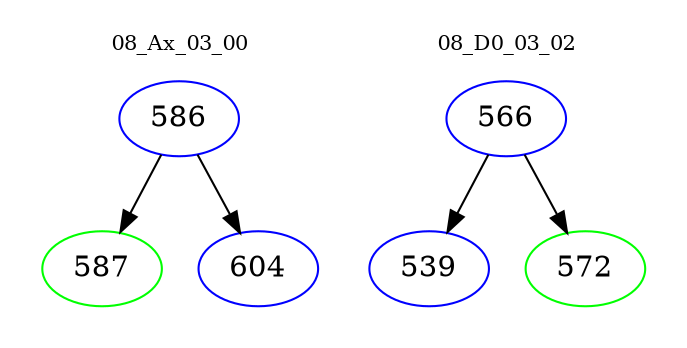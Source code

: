 digraph{
subgraph cluster_0 {
color = white
label = "08_Ax_03_00";
fontsize=10;
T0_586 [label="586", color="blue"]
T0_586 -> T0_587 [color="black"]
T0_587 [label="587", color="green"]
T0_586 -> T0_604 [color="black"]
T0_604 [label="604", color="blue"]
}
subgraph cluster_1 {
color = white
label = "08_D0_03_02";
fontsize=10;
T1_566 [label="566", color="blue"]
T1_566 -> T1_539 [color="black"]
T1_539 [label="539", color="blue"]
T1_566 -> T1_572 [color="black"]
T1_572 [label="572", color="green"]
}
}
